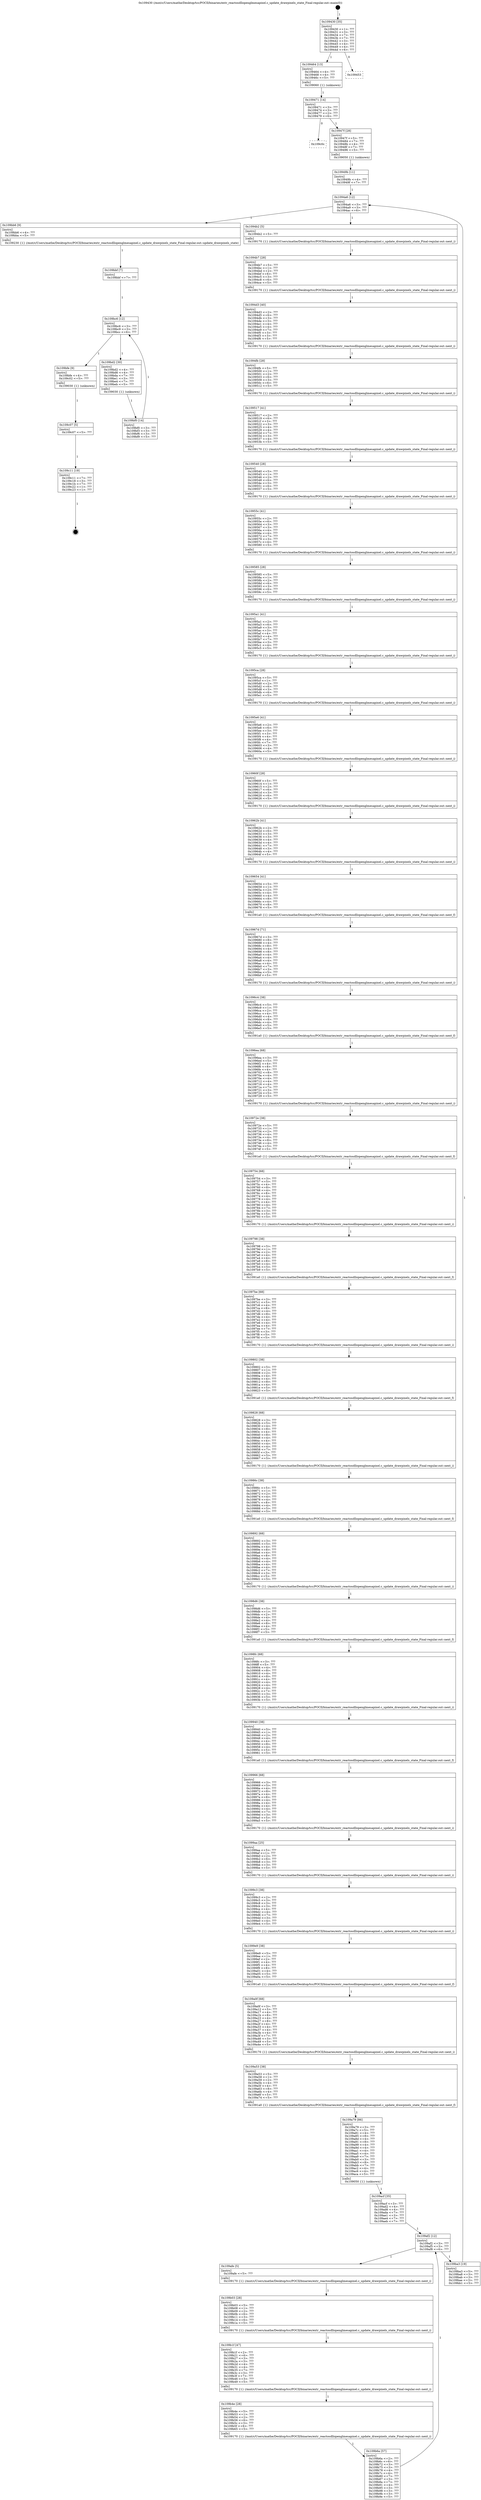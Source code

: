 digraph "0x109430" {
  label = "0x109430 (/mnt/c/Users/mathe/Desktop/tcc/POCII/binaries/extr_reactosdllopenglmesapixel.c_update_drawpixels_state_Final-regular.out::main(0))"
  labelloc = "t"
  node[shape=record]

  Entry [label="",width=0.3,height=0.3,shape=circle,fillcolor=black,style=filled]
  "0x109430" [label="{
     0x109430 [35]\l
     | [instrs]\l
     &nbsp;&nbsp;0x109430 \<+1\>: ???\l
     &nbsp;&nbsp;0x109431 \<+3\>: ???\l
     &nbsp;&nbsp;0x109434 \<+7\>: ???\l
     &nbsp;&nbsp;0x10943b \<+7\>: ???\l
     &nbsp;&nbsp;0x109442 \<+3\>: ???\l
     &nbsp;&nbsp;0x109445 \<+4\>: ???\l
     &nbsp;&nbsp;0x109449 \<+4\>: ???\l
     &nbsp;&nbsp;0x10944d \<+6\>: ???\l
  }"]
  "0x109464" [label="{
     0x109464 [13]\l
     | [instrs]\l
     &nbsp;&nbsp;0x109464 \<+4\>: ???\l
     &nbsp;&nbsp;0x109468 \<+4\>: ???\l
     &nbsp;&nbsp;0x10946c \<+5\>: ???\l
     | [calls]\l
     &nbsp;&nbsp;0x109060 \{1\} (unknown)\l
  }"]
  "0x109453" [label="{
     0x109453\l
  }", style=dashed]
  "0x109471" [label="{
     0x109471 [14]\l
     | [instrs]\l
     &nbsp;&nbsp;0x109471 \<+3\>: ???\l
     &nbsp;&nbsp;0x109474 \<+3\>: ???\l
     &nbsp;&nbsp;0x109477 \<+2\>: ???\l
     &nbsp;&nbsp;0x109479 \<+6\>: ???\l
  }"]
  "0x109c0c" [label="{
     0x109c0c\l
  }", style=dashed]
  "0x10947f" [label="{
     0x10947f [28]\l
     | [instrs]\l
     &nbsp;&nbsp;0x10947f \<+5\>: ???\l
     &nbsp;&nbsp;0x109484 \<+7\>: ???\l
     &nbsp;&nbsp;0x10948b \<+4\>: ???\l
     &nbsp;&nbsp;0x10948f \<+7\>: ???\l
     &nbsp;&nbsp;0x109496 \<+5\>: ???\l
     | [calls]\l
     &nbsp;&nbsp;0x109050 \{1\} (unknown)\l
  }"]
  Exit [label="",width=0.3,height=0.3,shape=circle,fillcolor=black,style=filled,peripheries=2]
  "0x1094a6" [label="{
     0x1094a6 [12]\l
     | [instrs]\l
     &nbsp;&nbsp;0x1094a6 \<+3\>: ???\l
     &nbsp;&nbsp;0x1094a9 \<+3\>: ???\l
     &nbsp;&nbsp;0x1094ac \<+6\>: ???\l
  }"]
  "0x109bb6" [label="{
     0x109bb6 [9]\l
     | [instrs]\l
     &nbsp;&nbsp;0x109bb6 \<+4\>: ???\l
     &nbsp;&nbsp;0x109bba \<+5\>: ???\l
     | [calls]\l
     &nbsp;&nbsp;0x109230 \{1\} (/mnt/c/Users/mathe/Desktop/tcc/POCII/binaries/extr_reactosdllopenglmesapixel.c_update_drawpixels_state_Final-regular.out::update_drawpixels_state)\l
  }"]
  "0x1094b2" [label="{
     0x1094b2 [5]\l
     | [instrs]\l
     &nbsp;&nbsp;0x1094b2 \<+5\>: ???\l
     | [calls]\l
     &nbsp;&nbsp;0x109170 \{1\} (/mnt/c/Users/mathe/Desktop/tcc/POCII/binaries/extr_reactosdllopenglmesapixel.c_update_drawpixels_state_Final-regular.out::next_i)\l
  }"]
  "0x1094b7" [label="{
     0x1094b7 [28]\l
     | [instrs]\l
     &nbsp;&nbsp;0x1094b7 \<+5\>: ???\l
     &nbsp;&nbsp;0x1094bc \<+1\>: ???\l
     &nbsp;&nbsp;0x1094bd \<+2\>: ???\l
     &nbsp;&nbsp;0x1094bf \<+6\>: ???\l
     &nbsp;&nbsp;0x1094c5 \<+3\>: ???\l
     &nbsp;&nbsp;0x1094c8 \<+6\>: ???\l
     &nbsp;&nbsp;0x1094ce \<+5\>: ???\l
     | [calls]\l
     &nbsp;&nbsp;0x109170 \{1\} (/mnt/c/Users/mathe/Desktop/tcc/POCII/binaries/extr_reactosdllopenglmesapixel.c_update_drawpixels_state_Final-regular.out::next_i)\l
  }"]
  "0x1094d3" [label="{
     0x1094d3 [40]\l
     | [instrs]\l
     &nbsp;&nbsp;0x1094d3 \<+2\>: ???\l
     &nbsp;&nbsp;0x1094d5 \<+6\>: ???\l
     &nbsp;&nbsp;0x1094db \<+3\>: ???\l
     &nbsp;&nbsp;0x1094de \<+3\>: ???\l
     &nbsp;&nbsp;0x1094e1 \<+4\>: ???\l
     &nbsp;&nbsp;0x1094e5 \<+4\>: ???\l
     &nbsp;&nbsp;0x1094e9 \<+7\>: ???\l
     &nbsp;&nbsp;0x1094f0 \<+3\>: ???\l
     &nbsp;&nbsp;0x1094f3 \<+3\>: ???\l
     &nbsp;&nbsp;0x1094f6 \<+5\>: ???\l
     | [calls]\l
     &nbsp;&nbsp;0x109170 \{1\} (/mnt/c/Users/mathe/Desktop/tcc/POCII/binaries/extr_reactosdllopenglmesapixel.c_update_drawpixels_state_Final-regular.out::next_i)\l
  }"]
  "0x1094fb" [label="{
     0x1094fb [28]\l
     | [instrs]\l
     &nbsp;&nbsp;0x1094fb \<+5\>: ???\l
     &nbsp;&nbsp;0x109500 \<+1\>: ???\l
     &nbsp;&nbsp;0x109501 \<+2\>: ???\l
     &nbsp;&nbsp;0x109503 \<+6\>: ???\l
     &nbsp;&nbsp;0x109509 \<+3\>: ???\l
     &nbsp;&nbsp;0x10950c \<+6\>: ???\l
     &nbsp;&nbsp;0x109512 \<+5\>: ???\l
     | [calls]\l
     &nbsp;&nbsp;0x109170 \{1\} (/mnt/c/Users/mathe/Desktop/tcc/POCII/binaries/extr_reactosdllopenglmesapixel.c_update_drawpixels_state_Final-regular.out::next_i)\l
  }"]
  "0x109517" [label="{
     0x109517 [41]\l
     | [instrs]\l
     &nbsp;&nbsp;0x109517 \<+2\>: ???\l
     &nbsp;&nbsp;0x109519 \<+6\>: ???\l
     &nbsp;&nbsp;0x10951f \<+3\>: ???\l
     &nbsp;&nbsp;0x109522 \<+3\>: ???\l
     &nbsp;&nbsp;0x109525 \<+4\>: ???\l
     &nbsp;&nbsp;0x109529 \<+4\>: ???\l
     &nbsp;&nbsp;0x10952d \<+7\>: ???\l
     &nbsp;&nbsp;0x109534 \<+3\>: ???\l
     &nbsp;&nbsp;0x109537 \<+4\>: ???\l
     &nbsp;&nbsp;0x10953b \<+5\>: ???\l
     | [calls]\l
     &nbsp;&nbsp;0x109170 \{1\} (/mnt/c/Users/mathe/Desktop/tcc/POCII/binaries/extr_reactosdllopenglmesapixel.c_update_drawpixels_state_Final-regular.out::next_i)\l
  }"]
  "0x109540" [label="{
     0x109540 [28]\l
     | [instrs]\l
     &nbsp;&nbsp;0x109540 \<+5\>: ???\l
     &nbsp;&nbsp;0x109545 \<+1\>: ???\l
     &nbsp;&nbsp;0x109546 \<+2\>: ???\l
     &nbsp;&nbsp;0x109548 \<+6\>: ???\l
     &nbsp;&nbsp;0x10954e \<+3\>: ???\l
     &nbsp;&nbsp;0x109551 \<+6\>: ???\l
     &nbsp;&nbsp;0x109557 \<+5\>: ???\l
     | [calls]\l
     &nbsp;&nbsp;0x109170 \{1\} (/mnt/c/Users/mathe/Desktop/tcc/POCII/binaries/extr_reactosdllopenglmesapixel.c_update_drawpixels_state_Final-regular.out::next_i)\l
  }"]
  "0x10955c" [label="{
     0x10955c [41]\l
     | [instrs]\l
     &nbsp;&nbsp;0x10955c \<+2\>: ???\l
     &nbsp;&nbsp;0x10955e \<+6\>: ???\l
     &nbsp;&nbsp;0x109564 \<+3\>: ???\l
     &nbsp;&nbsp;0x109567 \<+3\>: ???\l
     &nbsp;&nbsp;0x10956a \<+4\>: ???\l
     &nbsp;&nbsp;0x10956e \<+4\>: ???\l
     &nbsp;&nbsp;0x109572 \<+7\>: ???\l
     &nbsp;&nbsp;0x109579 \<+3\>: ???\l
     &nbsp;&nbsp;0x10957c \<+4\>: ???\l
     &nbsp;&nbsp;0x109580 \<+5\>: ???\l
     | [calls]\l
     &nbsp;&nbsp;0x109170 \{1\} (/mnt/c/Users/mathe/Desktop/tcc/POCII/binaries/extr_reactosdllopenglmesapixel.c_update_drawpixels_state_Final-regular.out::next_i)\l
  }"]
  "0x109585" [label="{
     0x109585 [28]\l
     | [instrs]\l
     &nbsp;&nbsp;0x109585 \<+5\>: ???\l
     &nbsp;&nbsp;0x10958a \<+1\>: ???\l
     &nbsp;&nbsp;0x10958b \<+2\>: ???\l
     &nbsp;&nbsp;0x10958d \<+6\>: ???\l
     &nbsp;&nbsp;0x109593 \<+3\>: ???\l
     &nbsp;&nbsp;0x109596 \<+6\>: ???\l
     &nbsp;&nbsp;0x10959c \<+5\>: ???\l
     | [calls]\l
     &nbsp;&nbsp;0x109170 \{1\} (/mnt/c/Users/mathe/Desktop/tcc/POCII/binaries/extr_reactosdllopenglmesapixel.c_update_drawpixels_state_Final-regular.out::next_i)\l
  }"]
  "0x1095a1" [label="{
     0x1095a1 [41]\l
     | [instrs]\l
     &nbsp;&nbsp;0x1095a1 \<+2\>: ???\l
     &nbsp;&nbsp;0x1095a3 \<+6\>: ???\l
     &nbsp;&nbsp;0x1095a9 \<+3\>: ???\l
     &nbsp;&nbsp;0x1095ac \<+3\>: ???\l
     &nbsp;&nbsp;0x1095af \<+4\>: ???\l
     &nbsp;&nbsp;0x1095b3 \<+4\>: ???\l
     &nbsp;&nbsp;0x1095b7 \<+7\>: ???\l
     &nbsp;&nbsp;0x1095be \<+3\>: ???\l
     &nbsp;&nbsp;0x1095c1 \<+4\>: ???\l
     &nbsp;&nbsp;0x1095c5 \<+5\>: ???\l
     | [calls]\l
     &nbsp;&nbsp;0x109170 \{1\} (/mnt/c/Users/mathe/Desktop/tcc/POCII/binaries/extr_reactosdllopenglmesapixel.c_update_drawpixels_state_Final-regular.out::next_i)\l
  }"]
  "0x1095ca" [label="{
     0x1095ca [28]\l
     | [instrs]\l
     &nbsp;&nbsp;0x1095ca \<+5\>: ???\l
     &nbsp;&nbsp;0x1095cf \<+1\>: ???\l
     &nbsp;&nbsp;0x1095d0 \<+2\>: ???\l
     &nbsp;&nbsp;0x1095d2 \<+6\>: ???\l
     &nbsp;&nbsp;0x1095d8 \<+3\>: ???\l
     &nbsp;&nbsp;0x1095db \<+6\>: ???\l
     &nbsp;&nbsp;0x1095e1 \<+5\>: ???\l
     | [calls]\l
     &nbsp;&nbsp;0x109170 \{1\} (/mnt/c/Users/mathe/Desktop/tcc/POCII/binaries/extr_reactosdllopenglmesapixel.c_update_drawpixels_state_Final-regular.out::next_i)\l
  }"]
  "0x1095e6" [label="{
     0x1095e6 [41]\l
     | [instrs]\l
     &nbsp;&nbsp;0x1095e6 \<+2\>: ???\l
     &nbsp;&nbsp;0x1095e8 \<+6\>: ???\l
     &nbsp;&nbsp;0x1095ee \<+3\>: ???\l
     &nbsp;&nbsp;0x1095f1 \<+3\>: ???\l
     &nbsp;&nbsp;0x1095f4 \<+4\>: ???\l
     &nbsp;&nbsp;0x1095f8 \<+4\>: ???\l
     &nbsp;&nbsp;0x1095fc \<+7\>: ???\l
     &nbsp;&nbsp;0x109603 \<+3\>: ???\l
     &nbsp;&nbsp;0x109606 \<+4\>: ???\l
     &nbsp;&nbsp;0x10960a \<+5\>: ???\l
     | [calls]\l
     &nbsp;&nbsp;0x109170 \{1\} (/mnt/c/Users/mathe/Desktop/tcc/POCII/binaries/extr_reactosdllopenglmesapixel.c_update_drawpixels_state_Final-regular.out::next_i)\l
  }"]
  "0x10960f" [label="{
     0x10960f [28]\l
     | [instrs]\l
     &nbsp;&nbsp;0x10960f \<+5\>: ???\l
     &nbsp;&nbsp;0x109614 \<+1\>: ???\l
     &nbsp;&nbsp;0x109615 \<+2\>: ???\l
     &nbsp;&nbsp;0x109617 \<+6\>: ???\l
     &nbsp;&nbsp;0x10961d \<+3\>: ???\l
     &nbsp;&nbsp;0x109620 \<+6\>: ???\l
     &nbsp;&nbsp;0x109626 \<+5\>: ???\l
     | [calls]\l
     &nbsp;&nbsp;0x109170 \{1\} (/mnt/c/Users/mathe/Desktop/tcc/POCII/binaries/extr_reactosdllopenglmesapixel.c_update_drawpixels_state_Final-regular.out::next_i)\l
  }"]
  "0x10962b" [label="{
     0x10962b [41]\l
     | [instrs]\l
     &nbsp;&nbsp;0x10962b \<+2\>: ???\l
     &nbsp;&nbsp;0x10962d \<+6\>: ???\l
     &nbsp;&nbsp;0x109633 \<+3\>: ???\l
     &nbsp;&nbsp;0x109636 \<+3\>: ???\l
     &nbsp;&nbsp;0x109639 \<+4\>: ???\l
     &nbsp;&nbsp;0x10963d \<+4\>: ???\l
     &nbsp;&nbsp;0x109641 \<+7\>: ???\l
     &nbsp;&nbsp;0x109648 \<+3\>: ???\l
     &nbsp;&nbsp;0x10964b \<+4\>: ???\l
     &nbsp;&nbsp;0x10964f \<+5\>: ???\l
     | [calls]\l
     &nbsp;&nbsp;0x109170 \{1\} (/mnt/c/Users/mathe/Desktop/tcc/POCII/binaries/extr_reactosdllopenglmesapixel.c_update_drawpixels_state_Final-regular.out::next_i)\l
  }"]
  "0x109654" [label="{
     0x109654 [41]\l
     | [instrs]\l
     &nbsp;&nbsp;0x109654 \<+5\>: ???\l
     &nbsp;&nbsp;0x109659 \<+1\>: ???\l
     &nbsp;&nbsp;0x10965a \<+2\>: ???\l
     &nbsp;&nbsp;0x10965c \<+4\>: ???\l
     &nbsp;&nbsp;0x109660 \<+4\>: ???\l
     &nbsp;&nbsp;0x109664 \<+8\>: ???\l
     &nbsp;&nbsp;0x10966c \<+4\>: ???\l
     &nbsp;&nbsp;0x109670 \<+8\>: ???\l
     &nbsp;&nbsp;0x109678 \<+5\>: ???\l
     | [calls]\l
     &nbsp;&nbsp;0x1091a0 \{1\} (/mnt/c/Users/mathe/Desktop/tcc/POCII/binaries/extr_reactosdllopenglmesapixel.c_update_drawpixels_state_Final-regular.out::next_f)\l
  }"]
  "0x10967d" [label="{
     0x10967d [71]\l
     | [instrs]\l
     &nbsp;&nbsp;0x10967d \<+3\>: ???\l
     &nbsp;&nbsp;0x109680 \<+8\>: ???\l
     &nbsp;&nbsp;0x109688 \<+4\>: ???\l
     &nbsp;&nbsp;0x10968c \<+8\>: ???\l
     &nbsp;&nbsp;0x109694 \<+4\>: ???\l
     &nbsp;&nbsp;0x109698 \<+8\>: ???\l
     &nbsp;&nbsp;0x1096a0 \<+4\>: ???\l
     &nbsp;&nbsp;0x1096a4 \<+4\>: ???\l
     &nbsp;&nbsp;0x1096a8 \<+4\>: ???\l
     &nbsp;&nbsp;0x1096ac \<+4\>: ???\l
     &nbsp;&nbsp;0x1096b0 \<+7\>: ???\l
     &nbsp;&nbsp;0x1096b7 \<+3\>: ???\l
     &nbsp;&nbsp;0x1096ba \<+5\>: ???\l
     &nbsp;&nbsp;0x1096bf \<+5\>: ???\l
     | [calls]\l
     &nbsp;&nbsp;0x109170 \{1\} (/mnt/c/Users/mathe/Desktop/tcc/POCII/binaries/extr_reactosdllopenglmesapixel.c_update_drawpixels_state_Final-regular.out::next_i)\l
  }"]
  "0x1096c4" [label="{
     0x1096c4 [38]\l
     | [instrs]\l
     &nbsp;&nbsp;0x1096c4 \<+5\>: ???\l
     &nbsp;&nbsp;0x1096c9 \<+1\>: ???\l
     &nbsp;&nbsp;0x1096ca \<+2\>: ???\l
     &nbsp;&nbsp;0x1096cc \<+4\>: ???\l
     &nbsp;&nbsp;0x1096d0 \<+4\>: ???\l
     &nbsp;&nbsp;0x1096d4 \<+8\>: ???\l
     &nbsp;&nbsp;0x1096dc \<+4\>: ???\l
     &nbsp;&nbsp;0x1096e0 \<+5\>: ???\l
     &nbsp;&nbsp;0x1096e5 \<+5\>: ???\l
     | [calls]\l
     &nbsp;&nbsp;0x1091a0 \{1\} (/mnt/c/Users/mathe/Desktop/tcc/POCII/binaries/extr_reactosdllopenglmesapixel.c_update_drawpixels_state_Final-regular.out::next_f)\l
  }"]
  "0x1096ea" [label="{
     0x1096ea [68]\l
     | [instrs]\l
     &nbsp;&nbsp;0x1096ea \<+3\>: ???\l
     &nbsp;&nbsp;0x1096ed \<+5\>: ???\l
     &nbsp;&nbsp;0x1096f2 \<+4\>: ???\l
     &nbsp;&nbsp;0x1096f6 \<+8\>: ???\l
     &nbsp;&nbsp;0x1096fe \<+4\>: ???\l
     &nbsp;&nbsp;0x109702 \<+8\>: ???\l
     &nbsp;&nbsp;0x10970a \<+4\>: ???\l
     &nbsp;&nbsp;0x10970e \<+4\>: ???\l
     &nbsp;&nbsp;0x109712 \<+4\>: ???\l
     &nbsp;&nbsp;0x109716 \<+4\>: ???\l
     &nbsp;&nbsp;0x10971a \<+7\>: ???\l
     &nbsp;&nbsp;0x109721 \<+3\>: ???\l
     &nbsp;&nbsp;0x109724 \<+5\>: ???\l
     &nbsp;&nbsp;0x109729 \<+5\>: ???\l
     | [calls]\l
     &nbsp;&nbsp;0x109170 \{1\} (/mnt/c/Users/mathe/Desktop/tcc/POCII/binaries/extr_reactosdllopenglmesapixel.c_update_drawpixels_state_Final-regular.out::next_i)\l
  }"]
  "0x10972e" [label="{
     0x10972e [38]\l
     | [instrs]\l
     &nbsp;&nbsp;0x10972e \<+5\>: ???\l
     &nbsp;&nbsp;0x109733 \<+1\>: ???\l
     &nbsp;&nbsp;0x109734 \<+2\>: ???\l
     &nbsp;&nbsp;0x109736 \<+4\>: ???\l
     &nbsp;&nbsp;0x10973a \<+4\>: ???\l
     &nbsp;&nbsp;0x10973e \<+8\>: ???\l
     &nbsp;&nbsp;0x109746 \<+4\>: ???\l
     &nbsp;&nbsp;0x10974a \<+5\>: ???\l
     &nbsp;&nbsp;0x10974f \<+5\>: ???\l
     | [calls]\l
     &nbsp;&nbsp;0x1091a0 \{1\} (/mnt/c/Users/mathe/Desktop/tcc/POCII/binaries/extr_reactosdllopenglmesapixel.c_update_drawpixels_state_Final-regular.out::next_f)\l
  }"]
  "0x109754" [label="{
     0x109754 [68]\l
     | [instrs]\l
     &nbsp;&nbsp;0x109754 \<+3\>: ???\l
     &nbsp;&nbsp;0x109757 \<+5\>: ???\l
     &nbsp;&nbsp;0x10975c \<+4\>: ???\l
     &nbsp;&nbsp;0x109760 \<+8\>: ???\l
     &nbsp;&nbsp;0x109768 \<+4\>: ???\l
     &nbsp;&nbsp;0x10976c \<+8\>: ???\l
     &nbsp;&nbsp;0x109774 \<+4\>: ???\l
     &nbsp;&nbsp;0x109778 \<+4\>: ???\l
     &nbsp;&nbsp;0x10977c \<+4\>: ???\l
     &nbsp;&nbsp;0x109780 \<+4\>: ???\l
     &nbsp;&nbsp;0x109784 \<+7\>: ???\l
     &nbsp;&nbsp;0x10978b \<+3\>: ???\l
     &nbsp;&nbsp;0x10978e \<+5\>: ???\l
     &nbsp;&nbsp;0x109793 \<+5\>: ???\l
     | [calls]\l
     &nbsp;&nbsp;0x109170 \{1\} (/mnt/c/Users/mathe/Desktop/tcc/POCII/binaries/extr_reactosdllopenglmesapixel.c_update_drawpixels_state_Final-regular.out::next_i)\l
  }"]
  "0x109798" [label="{
     0x109798 [38]\l
     | [instrs]\l
     &nbsp;&nbsp;0x109798 \<+5\>: ???\l
     &nbsp;&nbsp;0x10979d \<+1\>: ???\l
     &nbsp;&nbsp;0x10979e \<+2\>: ???\l
     &nbsp;&nbsp;0x1097a0 \<+4\>: ???\l
     &nbsp;&nbsp;0x1097a4 \<+4\>: ???\l
     &nbsp;&nbsp;0x1097a8 \<+8\>: ???\l
     &nbsp;&nbsp;0x1097b0 \<+4\>: ???\l
     &nbsp;&nbsp;0x1097b4 \<+5\>: ???\l
     &nbsp;&nbsp;0x1097b9 \<+5\>: ???\l
     | [calls]\l
     &nbsp;&nbsp;0x1091a0 \{1\} (/mnt/c/Users/mathe/Desktop/tcc/POCII/binaries/extr_reactosdllopenglmesapixel.c_update_drawpixels_state_Final-regular.out::next_f)\l
  }"]
  "0x1097be" [label="{
     0x1097be [68]\l
     | [instrs]\l
     &nbsp;&nbsp;0x1097be \<+3\>: ???\l
     &nbsp;&nbsp;0x1097c1 \<+5\>: ???\l
     &nbsp;&nbsp;0x1097c6 \<+4\>: ???\l
     &nbsp;&nbsp;0x1097ca \<+8\>: ???\l
     &nbsp;&nbsp;0x1097d2 \<+4\>: ???\l
     &nbsp;&nbsp;0x1097d6 \<+8\>: ???\l
     &nbsp;&nbsp;0x1097de \<+4\>: ???\l
     &nbsp;&nbsp;0x1097e2 \<+4\>: ???\l
     &nbsp;&nbsp;0x1097e6 \<+4\>: ???\l
     &nbsp;&nbsp;0x1097ea \<+4\>: ???\l
     &nbsp;&nbsp;0x1097ee \<+7\>: ???\l
     &nbsp;&nbsp;0x1097f5 \<+3\>: ???\l
     &nbsp;&nbsp;0x1097f8 \<+5\>: ???\l
     &nbsp;&nbsp;0x1097fd \<+5\>: ???\l
     | [calls]\l
     &nbsp;&nbsp;0x109170 \{1\} (/mnt/c/Users/mathe/Desktop/tcc/POCII/binaries/extr_reactosdllopenglmesapixel.c_update_drawpixels_state_Final-regular.out::next_i)\l
  }"]
  "0x109802" [label="{
     0x109802 [38]\l
     | [instrs]\l
     &nbsp;&nbsp;0x109802 \<+5\>: ???\l
     &nbsp;&nbsp;0x109807 \<+1\>: ???\l
     &nbsp;&nbsp;0x109808 \<+2\>: ???\l
     &nbsp;&nbsp;0x10980a \<+4\>: ???\l
     &nbsp;&nbsp;0x10980e \<+4\>: ???\l
     &nbsp;&nbsp;0x109812 \<+8\>: ???\l
     &nbsp;&nbsp;0x10981a \<+4\>: ???\l
     &nbsp;&nbsp;0x10981e \<+5\>: ???\l
     &nbsp;&nbsp;0x109823 \<+5\>: ???\l
     | [calls]\l
     &nbsp;&nbsp;0x1091a0 \{1\} (/mnt/c/Users/mathe/Desktop/tcc/POCII/binaries/extr_reactosdllopenglmesapixel.c_update_drawpixels_state_Final-regular.out::next_f)\l
  }"]
  "0x109828" [label="{
     0x109828 [68]\l
     | [instrs]\l
     &nbsp;&nbsp;0x109828 \<+3\>: ???\l
     &nbsp;&nbsp;0x10982b \<+5\>: ???\l
     &nbsp;&nbsp;0x109830 \<+4\>: ???\l
     &nbsp;&nbsp;0x109834 \<+8\>: ???\l
     &nbsp;&nbsp;0x10983c \<+4\>: ???\l
     &nbsp;&nbsp;0x109840 \<+8\>: ???\l
     &nbsp;&nbsp;0x109848 \<+4\>: ???\l
     &nbsp;&nbsp;0x10984c \<+4\>: ???\l
     &nbsp;&nbsp;0x109850 \<+4\>: ???\l
     &nbsp;&nbsp;0x109854 \<+4\>: ???\l
     &nbsp;&nbsp;0x109858 \<+7\>: ???\l
     &nbsp;&nbsp;0x10985f \<+3\>: ???\l
     &nbsp;&nbsp;0x109862 \<+5\>: ???\l
     &nbsp;&nbsp;0x109867 \<+5\>: ???\l
     | [calls]\l
     &nbsp;&nbsp;0x109170 \{1\} (/mnt/c/Users/mathe/Desktop/tcc/POCII/binaries/extr_reactosdllopenglmesapixel.c_update_drawpixels_state_Final-regular.out::next_i)\l
  }"]
  "0x10986c" [label="{
     0x10986c [38]\l
     | [instrs]\l
     &nbsp;&nbsp;0x10986c \<+5\>: ???\l
     &nbsp;&nbsp;0x109871 \<+1\>: ???\l
     &nbsp;&nbsp;0x109872 \<+2\>: ???\l
     &nbsp;&nbsp;0x109874 \<+4\>: ???\l
     &nbsp;&nbsp;0x109878 \<+4\>: ???\l
     &nbsp;&nbsp;0x10987c \<+8\>: ???\l
     &nbsp;&nbsp;0x109884 \<+4\>: ???\l
     &nbsp;&nbsp;0x109888 \<+5\>: ???\l
     &nbsp;&nbsp;0x10988d \<+5\>: ???\l
     | [calls]\l
     &nbsp;&nbsp;0x1091a0 \{1\} (/mnt/c/Users/mathe/Desktop/tcc/POCII/binaries/extr_reactosdllopenglmesapixel.c_update_drawpixels_state_Final-regular.out::next_f)\l
  }"]
  "0x109892" [label="{
     0x109892 [68]\l
     | [instrs]\l
     &nbsp;&nbsp;0x109892 \<+3\>: ???\l
     &nbsp;&nbsp;0x109895 \<+5\>: ???\l
     &nbsp;&nbsp;0x10989a \<+4\>: ???\l
     &nbsp;&nbsp;0x10989e \<+8\>: ???\l
     &nbsp;&nbsp;0x1098a6 \<+4\>: ???\l
     &nbsp;&nbsp;0x1098aa \<+8\>: ???\l
     &nbsp;&nbsp;0x1098b2 \<+4\>: ???\l
     &nbsp;&nbsp;0x1098b6 \<+4\>: ???\l
     &nbsp;&nbsp;0x1098ba \<+4\>: ???\l
     &nbsp;&nbsp;0x1098be \<+4\>: ???\l
     &nbsp;&nbsp;0x1098c2 \<+7\>: ???\l
     &nbsp;&nbsp;0x1098c9 \<+3\>: ???\l
     &nbsp;&nbsp;0x1098cc \<+5\>: ???\l
     &nbsp;&nbsp;0x1098d1 \<+5\>: ???\l
     | [calls]\l
     &nbsp;&nbsp;0x109170 \{1\} (/mnt/c/Users/mathe/Desktop/tcc/POCII/binaries/extr_reactosdllopenglmesapixel.c_update_drawpixels_state_Final-regular.out::next_i)\l
  }"]
  "0x1098d6" [label="{
     0x1098d6 [38]\l
     | [instrs]\l
     &nbsp;&nbsp;0x1098d6 \<+5\>: ???\l
     &nbsp;&nbsp;0x1098db \<+1\>: ???\l
     &nbsp;&nbsp;0x1098dc \<+2\>: ???\l
     &nbsp;&nbsp;0x1098de \<+4\>: ???\l
     &nbsp;&nbsp;0x1098e2 \<+4\>: ???\l
     &nbsp;&nbsp;0x1098e6 \<+8\>: ???\l
     &nbsp;&nbsp;0x1098ee \<+4\>: ???\l
     &nbsp;&nbsp;0x1098f2 \<+5\>: ???\l
     &nbsp;&nbsp;0x1098f7 \<+5\>: ???\l
     | [calls]\l
     &nbsp;&nbsp;0x1091a0 \{1\} (/mnt/c/Users/mathe/Desktop/tcc/POCII/binaries/extr_reactosdllopenglmesapixel.c_update_drawpixels_state_Final-regular.out::next_f)\l
  }"]
  "0x1098fc" [label="{
     0x1098fc [68]\l
     | [instrs]\l
     &nbsp;&nbsp;0x1098fc \<+3\>: ???\l
     &nbsp;&nbsp;0x1098ff \<+5\>: ???\l
     &nbsp;&nbsp;0x109904 \<+4\>: ???\l
     &nbsp;&nbsp;0x109908 \<+8\>: ???\l
     &nbsp;&nbsp;0x109910 \<+4\>: ???\l
     &nbsp;&nbsp;0x109914 \<+8\>: ???\l
     &nbsp;&nbsp;0x10991c \<+4\>: ???\l
     &nbsp;&nbsp;0x109920 \<+4\>: ???\l
     &nbsp;&nbsp;0x109924 \<+4\>: ???\l
     &nbsp;&nbsp;0x109928 \<+4\>: ???\l
     &nbsp;&nbsp;0x10992c \<+7\>: ???\l
     &nbsp;&nbsp;0x109933 \<+3\>: ???\l
     &nbsp;&nbsp;0x109936 \<+5\>: ???\l
     &nbsp;&nbsp;0x10993b \<+5\>: ???\l
     | [calls]\l
     &nbsp;&nbsp;0x109170 \{1\} (/mnt/c/Users/mathe/Desktop/tcc/POCII/binaries/extr_reactosdllopenglmesapixel.c_update_drawpixels_state_Final-regular.out::next_i)\l
  }"]
  "0x109940" [label="{
     0x109940 [38]\l
     | [instrs]\l
     &nbsp;&nbsp;0x109940 \<+5\>: ???\l
     &nbsp;&nbsp;0x109945 \<+1\>: ???\l
     &nbsp;&nbsp;0x109946 \<+2\>: ???\l
     &nbsp;&nbsp;0x109948 \<+4\>: ???\l
     &nbsp;&nbsp;0x10994c \<+4\>: ???\l
     &nbsp;&nbsp;0x109950 \<+8\>: ???\l
     &nbsp;&nbsp;0x109958 \<+4\>: ???\l
     &nbsp;&nbsp;0x10995c \<+5\>: ???\l
     &nbsp;&nbsp;0x109961 \<+5\>: ???\l
     | [calls]\l
     &nbsp;&nbsp;0x1091a0 \{1\} (/mnt/c/Users/mathe/Desktop/tcc/POCII/binaries/extr_reactosdllopenglmesapixel.c_update_drawpixels_state_Final-regular.out::next_f)\l
  }"]
  "0x109966" [label="{
     0x109966 [68]\l
     | [instrs]\l
     &nbsp;&nbsp;0x109966 \<+3\>: ???\l
     &nbsp;&nbsp;0x109969 \<+5\>: ???\l
     &nbsp;&nbsp;0x10996e \<+4\>: ???\l
     &nbsp;&nbsp;0x109972 \<+8\>: ???\l
     &nbsp;&nbsp;0x10997a \<+4\>: ???\l
     &nbsp;&nbsp;0x10997e \<+8\>: ???\l
     &nbsp;&nbsp;0x109986 \<+4\>: ???\l
     &nbsp;&nbsp;0x10998a \<+4\>: ???\l
     &nbsp;&nbsp;0x10998e \<+4\>: ???\l
     &nbsp;&nbsp;0x109992 \<+4\>: ???\l
     &nbsp;&nbsp;0x109996 \<+7\>: ???\l
     &nbsp;&nbsp;0x10999d \<+3\>: ???\l
     &nbsp;&nbsp;0x1099a0 \<+5\>: ???\l
     &nbsp;&nbsp;0x1099a5 \<+5\>: ???\l
     | [calls]\l
     &nbsp;&nbsp;0x109170 \{1\} (/mnt/c/Users/mathe/Desktop/tcc/POCII/binaries/extr_reactosdllopenglmesapixel.c_update_drawpixels_state_Final-regular.out::next_i)\l
  }"]
  "0x1099aa" [label="{
     0x1099aa [25]\l
     | [instrs]\l
     &nbsp;&nbsp;0x1099aa \<+5\>: ???\l
     &nbsp;&nbsp;0x1099af \<+1\>: ???\l
     &nbsp;&nbsp;0x1099b0 \<+2\>: ???\l
     &nbsp;&nbsp;0x1099b2 \<+6\>: ???\l
     &nbsp;&nbsp;0x1099b8 \<+3\>: ???\l
     &nbsp;&nbsp;0x1099bb \<+3\>: ???\l
     &nbsp;&nbsp;0x1099be \<+5\>: ???\l
     | [calls]\l
     &nbsp;&nbsp;0x109170 \{1\} (/mnt/c/Users/mathe/Desktop/tcc/POCII/binaries/extr_reactosdllopenglmesapixel.c_update_drawpixels_state_Final-regular.out::next_i)\l
  }"]
  "0x1099c3" [label="{
     0x1099c3 [38]\l
     | [instrs]\l
     &nbsp;&nbsp;0x1099c3 \<+2\>: ???\l
     &nbsp;&nbsp;0x1099c5 \<+3\>: ???\l
     &nbsp;&nbsp;0x1099c8 \<+3\>: ???\l
     &nbsp;&nbsp;0x1099cb \<+3\>: ???\l
     &nbsp;&nbsp;0x1099ce \<+4\>: ???\l
     &nbsp;&nbsp;0x1099d2 \<+4\>: ???\l
     &nbsp;&nbsp;0x1099d6 \<+7\>: ???\l
     &nbsp;&nbsp;0x1099dd \<+3\>: ???\l
     &nbsp;&nbsp;0x1099e0 \<+4\>: ???\l
     &nbsp;&nbsp;0x1099e4 \<+5\>: ???\l
     | [calls]\l
     &nbsp;&nbsp;0x109170 \{1\} (/mnt/c/Users/mathe/Desktop/tcc/POCII/binaries/extr_reactosdllopenglmesapixel.c_update_drawpixels_state_Final-regular.out::next_i)\l
  }"]
  "0x1099e9" [label="{
     0x1099e9 [38]\l
     | [instrs]\l
     &nbsp;&nbsp;0x1099e9 \<+5\>: ???\l
     &nbsp;&nbsp;0x1099ee \<+1\>: ???\l
     &nbsp;&nbsp;0x1099ef \<+2\>: ???\l
     &nbsp;&nbsp;0x1099f1 \<+4\>: ???\l
     &nbsp;&nbsp;0x1099f5 \<+4\>: ???\l
     &nbsp;&nbsp;0x1099f9 \<+8\>: ???\l
     &nbsp;&nbsp;0x109a01 \<+4\>: ???\l
     &nbsp;&nbsp;0x109a05 \<+5\>: ???\l
     &nbsp;&nbsp;0x109a0a \<+5\>: ???\l
     | [calls]\l
     &nbsp;&nbsp;0x1091a0 \{1\} (/mnt/c/Users/mathe/Desktop/tcc/POCII/binaries/extr_reactosdllopenglmesapixel.c_update_drawpixels_state_Final-regular.out::next_f)\l
  }"]
  "0x109a0f" [label="{
     0x109a0f [68]\l
     | [instrs]\l
     &nbsp;&nbsp;0x109a0f \<+3\>: ???\l
     &nbsp;&nbsp;0x109a12 \<+5\>: ???\l
     &nbsp;&nbsp;0x109a17 \<+4\>: ???\l
     &nbsp;&nbsp;0x109a1b \<+8\>: ???\l
     &nbsp;&nbsp;0x109a23 \<+4\>: ???\l
     &nbsp;&nbsp;0x109a27 \<+8\>: ???\l
     &nbsp;&nbsp;0x109a2f \<+4\>: ???\l
     &nbsp;&nbsp;0x109a33 \<+4\>: ???\l
     &nbsp;&nbsp;0x109a37 \<+4\>: ???\l
     &nbsp;&nbsp;0x109a3b \<+4\>: ???\l
     &nbsp;&nbsp;0x109a3f \<+7\>: ???\l
     &nbsp;&nbsp;0x109a46 \<+3\>: ???\l
     &nbsp;&nbsp;0x109a49 \<+5\>: ???\l
     &nbsp;&nbsp;0x109a4e \<+5\>: ???\l
     | [calls]\l
     &nbsp;&nbsp;0x109170 \{1\} (/mnt/c/Users/mathe/Desktop/tcc/POCII/binaries/extr_reactosdllopenglmesapixel.c_update_drawpixels_state_Final-regular.out::next_i)\l
  }"]
  "0x109a53" [label="{
     0x109a53 [38]\l
     | [instrs]\l
     &nbsp;&nbsp;0x109a53 \<+5\>: ???\l
     &nbsp;&nbsp;0x109a58 \<+1\>: ???\l
     &nbsp;&nbsp;0x109a59 \<+2\>: ???\l
     &nbsp;&nbsp;0x109a5b \<+4\>: ???\l
     &nbsp;&nbsp;0x109a5f \<+4\>: ???\l
     &nbsp;&nbsp;0x109a63 \<+8\>: ???\l
     &nbsp;&nbsp;0x109a6b \<+4\>: ???\l
     &nbsp;&nbsp;0x109a6f \<+5\>: ???\l
     &nbsp;&nbsp;0x109a74 \<+5\>: ???\l
     | [calls]\l
     &nbsp;&nbsp;0x1091a0 \{1\} (/mnt/c/Users/mathe/Desktop/tcc/POCII/binaries/extr_reactosdllopenglmesapixel.c_update_drawpixels_state_Final-regular.out::next_f)\l
  }"]
  "0x109a79" [label="{
     0x109a79 [86]\l
     | [instrs]\l
     &nbsp;&nbsp;0x109a79 \<+3\>: ???\l
     &nbsp;&nbsp;0x109a7c \<+5\>: ???\l
     &nbsp;&nbsp;0x109a81 \<+4\>: ???\l
     &nbsp;&nbsp;0x109a85 \<+8\>: ???\l
     &nbsp;&nbsp;0x109a8d \<+4\>: ???\l
     &nbsp;&nbsp;0x109a91 \<+8\>: ???\l
     &nbsp;&nbsp;0x109a99 \<+4\>: ???\l
     &nbsp;&nbsp;0x109a9d \<+4\>: ???\l
     &nbsp;&nbsp;0x109aa1 \<+4\>: ???\l
     &nbsp;&nbsp;0x109aa5 \<+4\>: ???\l
     &nbsp;&nbsp;0x109aa9 \<+7\>: ???\l
     &nbsp;&nbsp;0x109ab0 \<+3\>: ???\l
     &nbsp;&nbsp;0x109ab3 \<+8\>: ???\l
     &nbsp;&nbsp;0x109abb \<+7\>: ???\l
     &nbsp;&nbsp;0x109ac2 \<+4\>: ???\l
     &nbsp;&nbsp;0x109ac6 \<+4\>: ???\l
     &nbsp;&nbsp;0x109aca \<+5\>: ???\l
     | [calls]\l
     &nbsp;&nbsp;0x109050 \{1\} (unknown)\l
  }"]
  "0x109af2" [label="{
     0x109af2 [12]\l
     | [instrs]\l
     &nbsp;&nbsp;0x109af2 \<+3\>: ???\l
     &nbsp;&nbsp;0x109af5 \<+3\>: ???\l
     &nbsp;&nbsp;0x109af8 \<+6\>: ???\l
  }"]
  "0x109ba3" [label="{
     0x109ba3 [19]\l
     | [instrs]\l
     &nbsp;&nbsp;0x109ba3 \<+5\>: ???\l
     &nbsp;&nbsp;0x109ba8 \<+3\>: ???\l
     &nbsp;&nbsp;0x109bab \<+3\>: ???\l
     &nbsp;&nbsp;0x109bae \<+3\>: ???\l
     &nbsp;&nbsp;0x109bb1 \<+5\>: ???\l
  }"]
  "0x109afe" [label="{
     0x109afe [5]\l
     | [instrs]\l
     &nbsp;&nbsp;0x109afe \<+5\>: ???\l
     | [calls]\l
     &nbsp;&nbsp;0x109170 \{1\} (/mnt/c/Users/mathe/Desktop/tcc/POCII/binaries/extr_reactosdllopenglmesapixel.c_update_drawpixels_state_Final-regular.out::next_i)\l
  }"]
  "0x109b03" [label="{
     0x109b03 [28]\l
     | [instrs]\l
     &nbsp;&nbsp;0x109b03 \<+5\>: ???\l
     &nbsp;&nbsp;0x109b08 \<+1\>: ???\l
     &nbsp;&nbsp;0x109b09 \<+2\>: ???\l
     &nbsp;&nbsp;0x109b0b \<+6\>: ???\l
     &nbsp;&nbsp;0x109b11 \<+3\>: ???\l
     &nbsp;&nbsp;0x109b14 \<+6\>: ???\l
     &nbsp;&nbsp;0x109b1a \<+5\>: ???\l
     | [calls]\l
     &nbsp;&nbsp;0x109170 \{1\} (/mnt/c/Users/mathe/Desktop/tcc/POCII/binaries/extr_reactosdllopenglmesapixel.c_update_drawpixels_state_Final-regular.out::next_i)\l
  }"]
  "0x109b1f" [label="{
     0x109b1f [47]\l
     | [instrs]\l
     &nbsp;&nbsp;0x109b1f \<+2\>: ???\l
     &nbsp;&nbsp;0x109b21 \<+6\>: ???\l
     &nbsp;&nbsp;0x109b27 \<+3\>: ???\l
     &nbsp;&nbsp;0x109b2a \<+3\>: ???\l
     &nbsp;&nbsp;0x109b2d \<+4\>: ???\l
     &nbsp;&nbsp;0x109b31 \<+4\>: ???\l
     &nbsp;&nbsp;0x109b35 \<+7\>: ???\l
     &nbsp;&nbsp;0x109b3c \<+3\>: ???\l
     &nbsp;&nbsp;0x109b3f \<+7\>: ???\l
     &nbsp;&nbsp;0x109b46 \<+3\>: ???\l
     &nbsp;&nbsp;0x109b49 \<+5\>: ???\l
     | [calls]\l
     &nbsp;&nbsp;0x109170 \{1\} (/mnt/c/Users/mathe/Desktop/tcc/POCII/binaries/extr_reactosdllopenglmesapixel.c_update_drawpixels_state_Final-regular.out::next_i)\l
  }"]
  "0x109b4e" [label="{
     0x109b4e [28]\l
     | [instrs]\l
     &nbsp;&nbsp;0x109b4e \<+5\>: ???\l
     &nbsp;&nbsp;0x109b53 \<+1\>: ???\l
     &nbsp;&nbsp;0x109b54 \<+2\>: ???\l
     &nbsp;&nbsp;0x109b56 \<+6\>: ???\l
     &nbsp;&nbsp;0x109b5c \<+3\>: ???\l
     &nbsp;&nbsp;0x109b5f \<+6\>: ???\l
     &nbsp;&nbsp;0x109b65 \<+5\>: ???\l
     | [calls]\l
     &nbsp;&nbsp;0x109170 \{1\} (/mnt/c/Users/mathe/Desktop/tcc/POCII/binaries/extr_reactosdllopenglmesapixel.c_update_drawpixels_state_Final-regular.out::next_i)\l
  }"]
  "0x109b6a" [label="{
     0x109b6a [57]\l
     | [instrs]\l
     &nbsp;&nbsp;0x109b6a \<+2\>: ???\l
     &nbsp;&nbsp;0x109b6c \<+6\>: ???\l
     &nbsp;&nbsp;0x109b72 \<+3\>: ???\l
     &nbsp;&nbsp;0x109b75 \<+3\>: ???\l
     &nbsp;&nbsp;0x109b78 \<+4\>: ???\l
     &nbsp;&nbsp;0x109b7c \<+4\>: ???\l
     &nbsp;&nbsp;0x109b80 \<+7\>: ???\l
     &nbsp;&nbsp;0x109b87 \<+3\>: ???\l
     &nbsp;&nbsp;0x109b8a \<+7\>: ???\l
     &nbsp;&nbsp;0x109b91 \<+4\>: ???\l
     &nbsp;&nbsp;0x109b95 \<+3\>: ???\l
     &nbsp;&nbsp;0x109b98 \<+3\>: ???\l
     &nbsp;&nbsp;0x109b9b \<+3\>: ???\l
     &nbsp;&nbsp;0x109b9e \<+5\>: ???\l
  }"]
  "0x109acf" [label="{
     0x109acf [35]\l
     | [instrs]\l
     &nbsp;&nbsp;0x109acf \<+3\>: ???\l
     &nbsp;&nbsp;0x109ad2 \<+4\>: ???\l
     &nbsp;&nbsp;0x109ad6 \<+4\>: ???\l
     &nbsp;&nbsp;0x109ada \<+7\>: ???\l
     &nbsp;&nbsp;0x109ae1 \<+3\>: ???\l
     &nbsp;&nbsp;0x109ae4 \<+7\>: ???\l
     &nbsp;&nbsp;0x109aeb \<+7\>: ???\l
  }"]
  "0x109c11" [label="{
     0x109c11 [19]\l
     | [instrs]\l
     &nbsp;&nbsp;0x109c11 \<+7\>: ???\l
     &nbsp;&nbsp;0x109c18 \<+3\>: ???\l
     &nbsp;&nbsp;0x109c1b \<+7\>: ???\l
     &nbsp;&nbsp;0x109c22 \<+1\>: ???\l
     &nbsp;&nbsp;0x109c23 \<+1\>: ???\l
  }"]
  "0x10949b" [label="{
     0x10949b [11]\l
     | [instrs]\l
     &nbsp;&nbsp;0x10949b \<+4\>: ???\l
     &nbsp;&nbsp;0x10949f \<+7\>: ???\l
  }"]
  "0x109bc6" [label="{
     0x109bc6 [12]\l
     | [instrs]\l
     &nbsp;&nbsp;0x109bc6 \<+3\>: ???\l
     &nbsp;&nbsp;0x109bc9 \<+3\>: ???\l
     &nbsp;&nbsp;0x109bcc \<+6\>: ???\l
  }"]
  "0x109bfe" [label="{
     0x109bfe [9]\l
     | [instrs]\l
     &nbsp;&nbsp;0x109bfe \<+4\>: ???\l
     &nbsp;&nbsp;0x109c02 \<+5\>: ???\l
     | [calls]\l
     &nbsp;&nbsp;0x109030 \{1\} (unknown)\l
  }"]
  "0x109bd2" [label="{
     0x109bd2 [30]\l
     | [instrs]\l
     &nbsp;&nbsp;0x109bd2 \<+4\>: ???\l
     &nbsp;&nbsp;0x109bd6 \<+4\>: ???\l
     &nbsp;&nbsp;0x109bda \<+7\>: ???\l
     &nbsp;&nbsp;0x109be1 \<+3\>: ???\l
     &nbsp;&nbsp;0x109be4 \<+7\>: ???\l
     &nbsp;&nbsp;0x109beb \<+5\>: ???\l
     | [calls]\l
     &nbsp;&nbsp;0x109030 \{1\} (unknown)\l
  }"]
  "0x109bf0" [label="{
     0x109bf0 [14]\l
     | [instrs]\l
     &nbsp;&nbsp;0x109bf0 \<+3\>: ???\l
     &nbsp;&nbsp;0x109bf3 \<+3\>: ???\l
     &nbsp;&nbsp;0x109bf6 \<+3\>: ???\l
     &nbsp;&nbsp;0x109bf9 \<+5\>: ???\l
  }"]
  "0x109bbf" [label="{
     0x109bbf [7]\l
     | [instrs]\l
     &nbsp;&nbsp;0x109bbf \<+7\>: ???\l
  }"]
  "0x109c07" [label="{
     0x109c07 [5]\l
     | [instrs]\l
     &nbsp;&nbsp;0x109c07 \<+5\>: ???\l
  }"]
  Entry -> "0x109430" [label=" 1"]
  "0x109430" -> "0x109464" [label=" 1"]
  "0x109430" -> "0x109453" [label=" 0"]
  "0x109464" -> "0x109471" [label=" 1"]
  "0x109471" -> "0x109c0c" [label=" 0"]
  "0x109471" -> "0x10947f" [label=" 1"]
  "0x109c11" -> Exit [label=" 1"]
  "0x10947f" -> "0x10949b" [label=" 1"]
  "0x1094a6" -> "0x109bb6" [label=" 1"]
  "0x1094a6" -> "0x1094b2" [label=" 1"]
  "0x1094b2" -> "0x1094b7" [label=" 1"]
  "0x1094b7" -> "0x1094d3" [label=" 1"]
  "0x1094d3" -> "0x1094fb" [label=" 1"]
  "0x1094fb" -> "0x109517" [label=" 1"]
  "0x109517" -> "0x109540" [label=" 1"]
  "0x109540" -> "0x10955c" [label=" 1"]
  "0x10955c" -> "0x109585" [label=" 1"]
  "0x109585" -> "0x1095a1" [label=" 1"]
  "0x1095a1" -> "0x1095ca" [label=" 1"]
  "0x1095ca" -> "0x1095e6" [label=" 1"]
  "0x1095e6" -> "0x10960f" [label=" 1"]
  "0x10960f" -> "0x10962b" [label=" 1"]
  "0x10962b" -> "0x109654" [label=" 1"]
  "0x109654" -> "0x10967d" [label=" 1"]
  "0x10967d" -> "0x1096c4" [label=" 1"]
  "0x1096c4" -> "0x1096ea" [label=" 1"]
  "0x1096ea" -> "0x10972e" [label=" 1"]
  "0x10972e" -> "0x109754" [label=" 1"]
  "0x109754" -> "0x109798" [label=" 1"]
  "0x109798" -> "0x1097be" [label=" 1"]
  "0x1097be" -> "0x109802" [label=" 1"]
  "0x109802" -> "0x109828" [label=" 1"]
  "0x109828" -> "0x10986c" [label=" 1"]
  "0x10986c" -> "0x109892" [label=" 1"]
  "0x109892" -> "0x1098d6" [label=" 1"]
  "0x1098d6" -> "0x1098fc" [label=" 1"]
  "0x1098fc" -> "0x109940" [label=" 1"]
  "0x109940" -> "0x109966" [label=" 1"]
  "0x109966" -> "0x1099aa" [label=" 1"]
  "0x1099aa" -> "0x1099c3" [label=" 1"]
  "0x1099c3" -> "0x1099e9" [label=" 1"]
  "0x1099e9" -> "0x109a0f" [label=" 1"]
  "0x109a0f" -> "0x109a53" [label=" 1"]
  "0x109a53" -> "0x109a79" [label=" 1"]
  "0x109a79" -> "0x109acf" [label=" 1"]
  "0x109af2" -> "0x109ba3" [label=" 1"]
  "0x109af2" -> "0x109afe" [label=" 1"]
  "0x109afe" -> "0x109b03" [label=" 1"]
  "0x109b03" -> "0x109b1f" [label=" 1"]
  "0x109b1f" -> "0x109b4e" [label=" 1"]
  "0x109b4e" -> "0x109b6a" [label=" 1"]
  "0x109acf" -> "0x109af2" [label=" 1"]
  "0x109b6a" -> "0x109af2" [label=" 1"]
  "0x109c07" -> "0x109c11" [label=" 1"]
  "0x10949b" -> "0x1094a6" [label=" 1"]
  "0x109ba3" -> "0x1094a6" [label=" 1"]
  "0x109bb6" -> "0x109bbf" [label=" 1"]
  "0x109bc6" -> "0x109bfe" [label=" 1"]
  "0x109bc6" -> "0x109bd2" [label=" 1"]
  "0x109bd2" -> "0x109bf0" [label=" 1"]
  "0x109bbf" -> "0x109bc6" [label=" 1"]
  "0x109bf0" -> "0x109bc6" [label=" 1"]
  "0x109bfe" -> "0x109c07" [label=" 1"]
}
